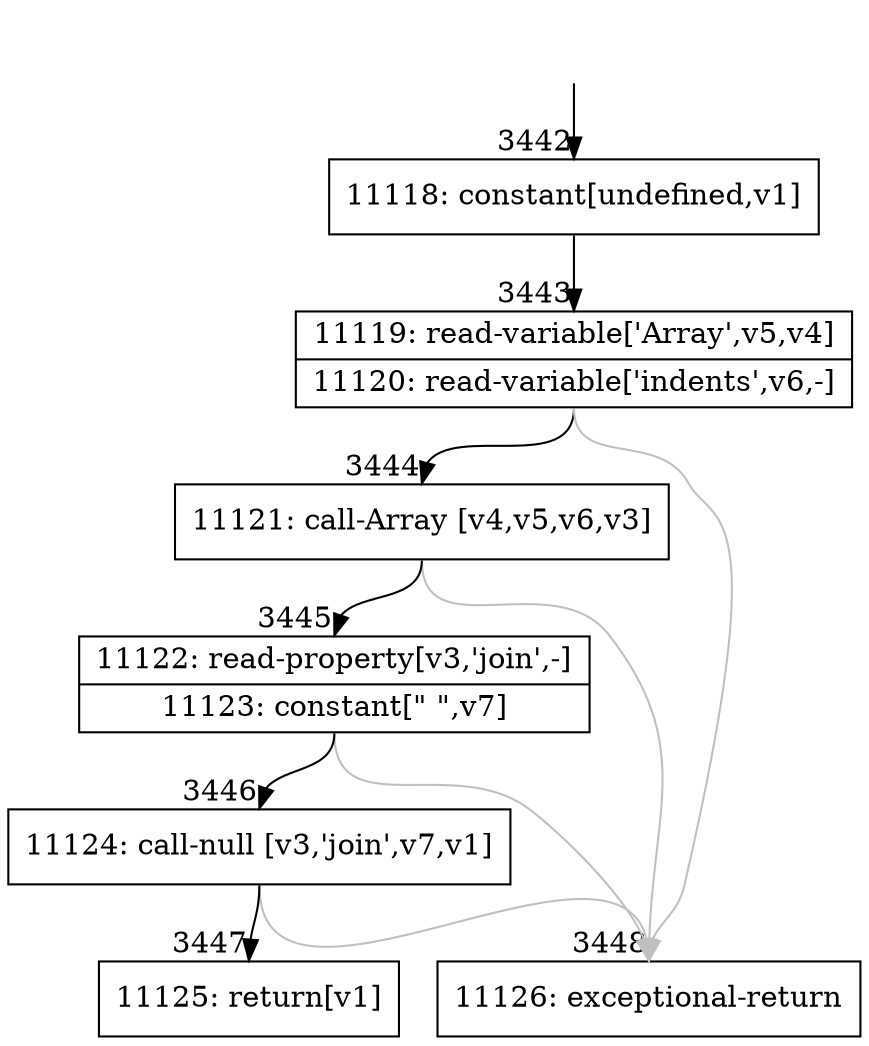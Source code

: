 digraph {
rankdir="TD"
BB_entry308[shape=none,label=""];
BB_entry308 -> BB3442 [tailport=s, headport=n, headlabel="    3442"]
BB3442 [shape=record label="{11118: constant[undefined,v1]}" ] 
BB3442 -> BB3443 [tailport=s, headport=n, headlabel="      3443"]
BB3443 [shape=record label="{11119: read-variable['Array',v5,v4]|11120: read-variable['indents',v6,-]}" ] 
BB3443 -> BB3444 [tailport=s, headport=n, headlabel="      3444"]
BB3443 -> BB3448 [tailport=s, headport=n, color=gray, headlabel="      3448"]
BB3444 [shape=record label="{11121: call-Array [v4,v5,v6,v3]}" ] 
BB3444 -> BB3445 [tailport=s, headport=n, headlabel="      3445"]
BB3444 -> BB3448 [tailport=s, headport=n, color=gray]
BB3445 [shape=record label="{11122: read-property[v3,'join',-]|11123: constant[\"  \",v7]}" ] 
BB3445 -> BB3446 [tailport=s, headport=n, headlabel="      3446"]
BB3445 -> BB3448 [tailport=s, headport=n, color=gray]
BB3446 [shape=record label="{11124: call-null [v3,'join',v7,v1]}" ] 
BB3446 -> BB3447 [tailport=s, headport=n, headlabel="      3447"]
BB3446 -> BB3448 [tailport=s, headport=n, color=gray]
BB3447 [shape=record label="{11125: return[v1]}" ] 
BB3448 [shape=record label="{11126: exceptional-return}" ] 
//#$~ 4000
}
